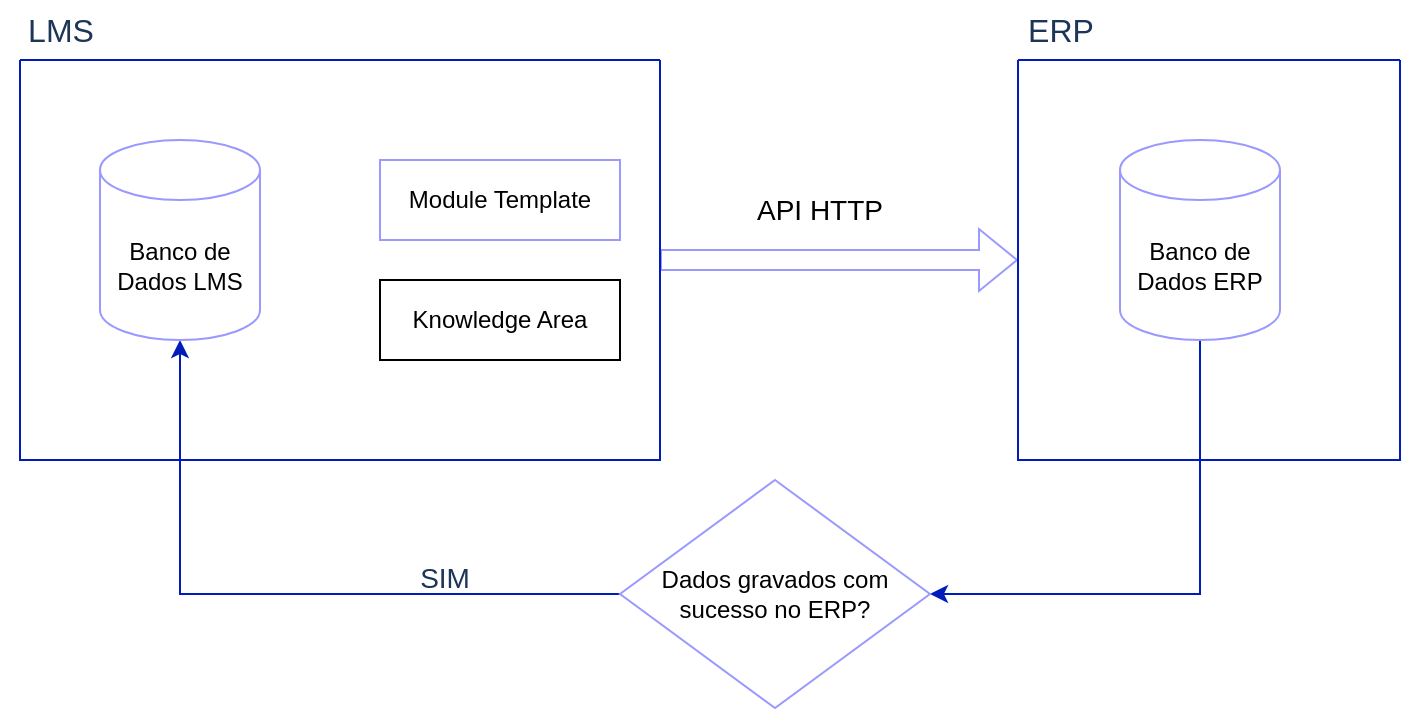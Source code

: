 <mxfile version="20.8.20" type="github">
  <diagram name="Página-1" id="9FyWoIxCL40asnHchtRT">
    <mxGraphModel dx="1019" dy="567" grid="1" gridSize="10" guides="1" tooltips="1" connect="1" arrows="1" fold="1" page="1" pageScale="1" pageWidth="1169" pageHeight="827" background="#ffffff" math="0" shadow="0">
      <root>
        <mxCell id="0" />
        <mxCell id="1" parent="0" />
        <mxCell id="LW2IUKUS3Hjdtbb20BIW-1" value="Knowledge Area" style="rounded=0;whiteSpace=wrap;html=1;labelBackgroundColor=none;" parent="1" vertex="1">
          <mxGeometry x="290" y="200" width="120" height="40" as="geometry" />
        </mxCell>
        <mxCell id="LW2IUKUS3Hjdtbb20BIW-2" value="Module Template" style="rounded=0;whiteSpace=wrap;html=1;labelBackgroundColor=none;strokeColor=#9999FF;" parent="1" vertex="1">
          <mxGeometry x="290" y="140" width="120" height="40" as="geometry" />
        </mxCell>
        <mxCell id="LW2IUKUS3Hjdtbb20BIW-3" value="" style="shape=flexArrow;endArrow=classic;html=1;rounded=0;exitX=1;exitY=0.5;exitDx=0;exitDy=0;labelBackgroundColor=none;fontColor=default;strokeColor=#9999FF;" parent="1" source="LW2IUKUS3Hjdtbb20BIW-15" target="LW2IUKUS3Hjdtbb20BIW-16" edge="1">
          <mxGeometry width="50" height="50" relative="1" as="geometry">
            <mxPoint x="440" y="190" as="sourcePoint" />
            <mxPoint x="590" y="190" as="targetPoint" />
          </mxGeometry>
        </mxCell>
        <mxCell id="LW2IUKUS3Hjdtbb20BIW-12" style="edgeStyle=orthogonalEdgeStyle;rounded=0;orthogonalLoop=1;jettySize=auto;html=1;entryX=1;entryY=0.5;entryDx=0;entryDy=0;exitX=0.5;exitY=1;exitDx=0;exitDy=0;exitPerimeter=0;labelBackgroundColor=none;fontColor=default;strokeColor=#001DBC;fillColor=#0050ef;" parent="1" source="LW2IUKUS3Hjdtbb20BIW-5" target="LW2IUKUS3Hjdtbb20BIW-10" edge="1">
          <mxGeometry relative="1" as="geometry" />
        </mxCell>
        <mxCell id="LW2IUKUS3Hjdtbb20BIW-7" value="API HTTP" style="text;html=1;align=center;verticalAlign=middle;whiteSpace=wrap;rounded=0;labelBackgroundColor=none;fontSize=14;labelBorderColor=none;" parent="1" vertex="1">
          <mxGeometry x="450" y="150" width="120" height="30" as="geometry" />
        </mxCell>
        <mxCell id="LW2IUKUS3Hjdtbb20BIW-13" style="edgeStyle=orthogonalEdgeStyle;rounded=0;orthogonalLoop=1;jettySize=auto;html=1;entryX=0.5;entryY=1;entryDx=0;entryDy=0;entryPerimeter=0;labelBackgroundColor=none;fontColor=default;fillColor=#0050ef;strokeColor=#001DBC;" parent="1" source="LW2IUKUS3Hjdtbb20BIW-10" target="LW2IUKUS3Hjdtbb20BIW-4" edge="1">
          <mxGeometry relative="1" as="geometry" />
        </mxCell>
        <mxCell id="LW2IUKUS3Hjdtbb20BIW-14" value="SIM" style="edgeLabel;html=1;align=center;verticalAlign=middle;resizable=0;points=[];fontSize=14;labelBackgroundColor=none;fontColor=#1D3557;" parent="LW2IUKUS3Hjdtbb20BIW-13" vertex="1" connectable="0">
          <mxGeometry x="-0.491" y="-1" relative="1" as="geometry">
            <mxPoint y="-7" as="offset" />
          </mxGeometry>
        </mxCell>
        <mxCell id="LW2IUKUS3Hjdtbb20BIW-10" value="Dados gravados com sucesso no ERP?" style="rhombus;whiteSpace=wrap;html=1;labelBackgroundColor=none;strokeColor=#9999FF;" parent="1" vertex="1">
          <mxGeometry x="410" y="300" width="155" height="114" as="geometry" />
        </mxCell>
        <mxCell id="LW2IUKUS3Hjdtbb20BIW-15" value="" style="swimlane;startSize=0;fontSize=16;labelBackgroundColor=none;fillColor=#0050ef;strokeColor=#001DBC;fontColor=#ffffff;" parent="1" vertex="1">
          <mxGeometry x="110" y="90" width="320" height="200" as="geometry">
            <mxRectangle x="100" y="90" width="50" height="40" as="alternateBounds" />
          </mxGeometry>
        </mxCell>
        <mxCell id="LW2IUKUS3Hjdtbb20BIW-4" value="Banco de Dados LMS" style="shape=cylinder3;whiteSpace=wrap;html=1;boundedLbl=1;backgroundOutline=1;size=15;labelBackgroundColor=none;strokeColor=#9999FF;" parent="LW2IUKUS3Hjdtbb20BIW-15" vertex="1">
          <mxGeometry x="40" y="40" width="80" height="100" as="geometry" />
        </mxCell>
        <mxCell id="LW2IUKUS3Hjdtbb20BIW-16" value="" style="swimlane;startSize=0;fontSize=16;labelBackgroundColor=none;fillColor=#0050ef;fontColor=#ffffff;strokeColor=#001DBC;" parent="1" vertex="1">
          <mxGeometry x="609" y="90" width="191" height="200" as="geometry">
            <mxRectangle x="100" y="90" width="50" height="40" as="alternateBounds" />
          </mxGeometry>
        </mxCell>
        <mxCell id="LW2IUKUS3Hjdtbb20BIW-5" value="Banco de Dados ERP" style="shape=cylinder3;whiteSpace=wrap;html=1;boundedLbl=1;backgroundOutline=1;size=15;labelBackgroundColor=none;strokeColor=#9999FF;" parent="LW2IUKUS3Hjdtbb20BIW-16" vertex="1">
          <mxGeometry x="51" y="40" width="80" height="100" as="geometry" />
        </mxCell>
        <mxCell id="LW2IUKUS3Hjdtbb20BIW-17" value="ERP" style="text;html=1;align=center;verticalAlign=middle;resizable=0;points=[];autosize=1;strokeColor=none;fillColor=none;fontSize=16;labelBackgroundColor=none;fontColor=#1D3557;" parent="1" vertex="1">
          <mxGeometry x="600" y="60" width="60" height="30" as="geometry" />
        </mxCell>
        <mxCell id="LW2IUKUS3Hjdtbb20BIW-18" value="LMS" style="text;html=1;align=center;verticalAlign=middle;resizable=0;points=[];autosize=1;strokeColor=none;fillColor=none;fontSize=16;labelBackgroundColor=none;fontColor=#1D3557;" parent="1" vertex="1">
          <mxGeometry x="100" y="60" width="60" height="30" as="geometry" />
        </mxCell>
        <mxCell id="LW2IUKUS3Hjdtbb20BIW-19" style="edgeStyle=none;curved=1;rounded=0;orthogonalLoop=1;jettySize=auto;html=1;exitX=1;exitY=0.5;exitDx=0;exitDy=0;fontSize=12;startSize=8;endSize=8;labelBackgroundColor=none;fontColor=default;strokeColor=#457B9D;" parent="1" source="LW2IUKUS3Hjdtbb20BIW-16" target="LW2IUKUS3Hjdtbb20BIW-16" edge="1">
          <mxGeometry relative="1" as="geometry" />
        </mxCell>
        <mxCell id="LW2IUKUS3Hjdtbb20BIW-20" style="edgeStyle=none;curved=1;rounded=0;orthogonalLoop=1;jettySize=auto;html=1;exitX=0;exitY=0.5;exitDx=0;exitDy=0;fontSize=12;startSize=8;endSize=8;labelBackgroundColor=none;fontColor=default;strokeColor=#457B9D;" parent="1" source="LW2IUKUS3Hjdtbb20BIW-15" target="LW2IUKUS3Hjdtbb20BIW-15" edge="1">
          <mxGeometry relative="1" as="geometry" />
        </mxCell>
      </root>
    </mxGraphModel>
  </diagram>
</mxfile>
